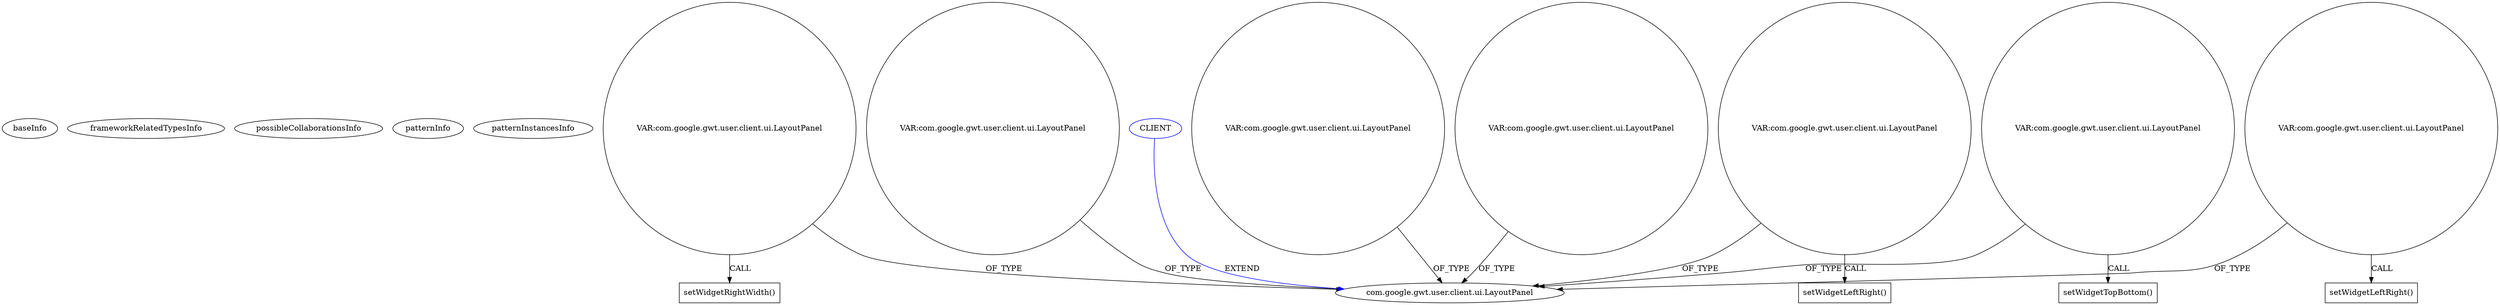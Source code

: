 digraph {
baseInfo[graphId=415,category="pattern",isAnonymous=false,possibleRelation=false]
frameworkRelatedTypesInfo[]
possibleCollaborationsInfo[]
patternInfo[frequency=2.0,patternRootClient=null]
patternInstancesInfo[0="lambourg-WebGallery~/lambourg-WebGallery/WebGallery-master/client/src/com/lambourg/webgallery/client/pictureview/PictureView.java~void onZoomClicked()~3565",1="lambourg-WebGallery~/lambourg-WebGallery/WebGallery-master/client/src/com/lambourg/webgallery/client/pictureview/PictureView.java~PictureView~3541"]
1[label="com.google.gwt.user.client.ui.LayoutPanel",vertexType="FRAMEWORK_CLASS_TYPE",isFrameworkType=false]
87[label="VAR:com.google.gwt.user.client.ui.LayoutPanel",vertexType="VARIABLE_EXPRESION",isFrameworkType=false,shape=circle]
193[label="VAR:com.google.gwt.user.client.ui.LayoutPanel",vertexType="VARIABLE_EXPRESION",isFrameworkType=false,shape=circle]
321[label="VAR:com.google.gwt.user.client.ui.LayoutPanel",vertexType="VARIABLE_EXPRESION",isFrameworkType=false,shape=circle]
327[label="VAR:com.google.gwt.user.client.ui.LayoutPanel",vertexType="VARIABLE_EXPRESION",isFrameworkType=false,shape=circle]
345[label="VAR:com.google.gwt.user.client.ui.LayoutPanel",vertexType="VARIABLE_EXPRESION",isFrameworkType=false,shape=circle]
202[label="VAR:com.google.gwt.user.client.ui.LayoutPanel",vertexType="VARIABLE_EXPRESION",isFrameworkType=false,shape=circle]
230[label="VAR:com.google.gwt.user.client.ui.LayoutPanel",vertexType="VARIABLE_EXPRESION",isFrameworkType=false,shape=circle]
328[label="setWidgetLeftRight()",vertexType="INSIDE_CALL",isFrameworkType=false,shape=box]
346[label="setWidgetLeftRight()",vertexType="INSIDE_CALL",isFrameworkType=false,shape=box]
203[label="setWidgetTopBottom()",vertexType="INSIDE_CALL",isFrameworkType=false,shape=box]
322[label="setWidgetRightWidth()",vertexType="INSIDE_CALL",isFrameworkType=false,shape=box]
48[label="CLIENT",vertexType="REFERENCE_CLIENT_CLASS_DECLARATION",isFrameworkType=false,color=blue]
345->1[label="OF_TYPE"]
48->1[label="EXTEND",color=blue]
345->346[label="CALL"]
202->1[label="OF_TYPE"]
87->1[label="OF_TYPE"]
321->1[label="OF_TYPE"]
327->1[label="OF_TYPE"]
202->203[label="CALL"]
193->1[label="OF_TYPE"]
321->322[label="CALL"]
327->328[label="CALL"]
230->1[label="OF_TYPE"]
}
